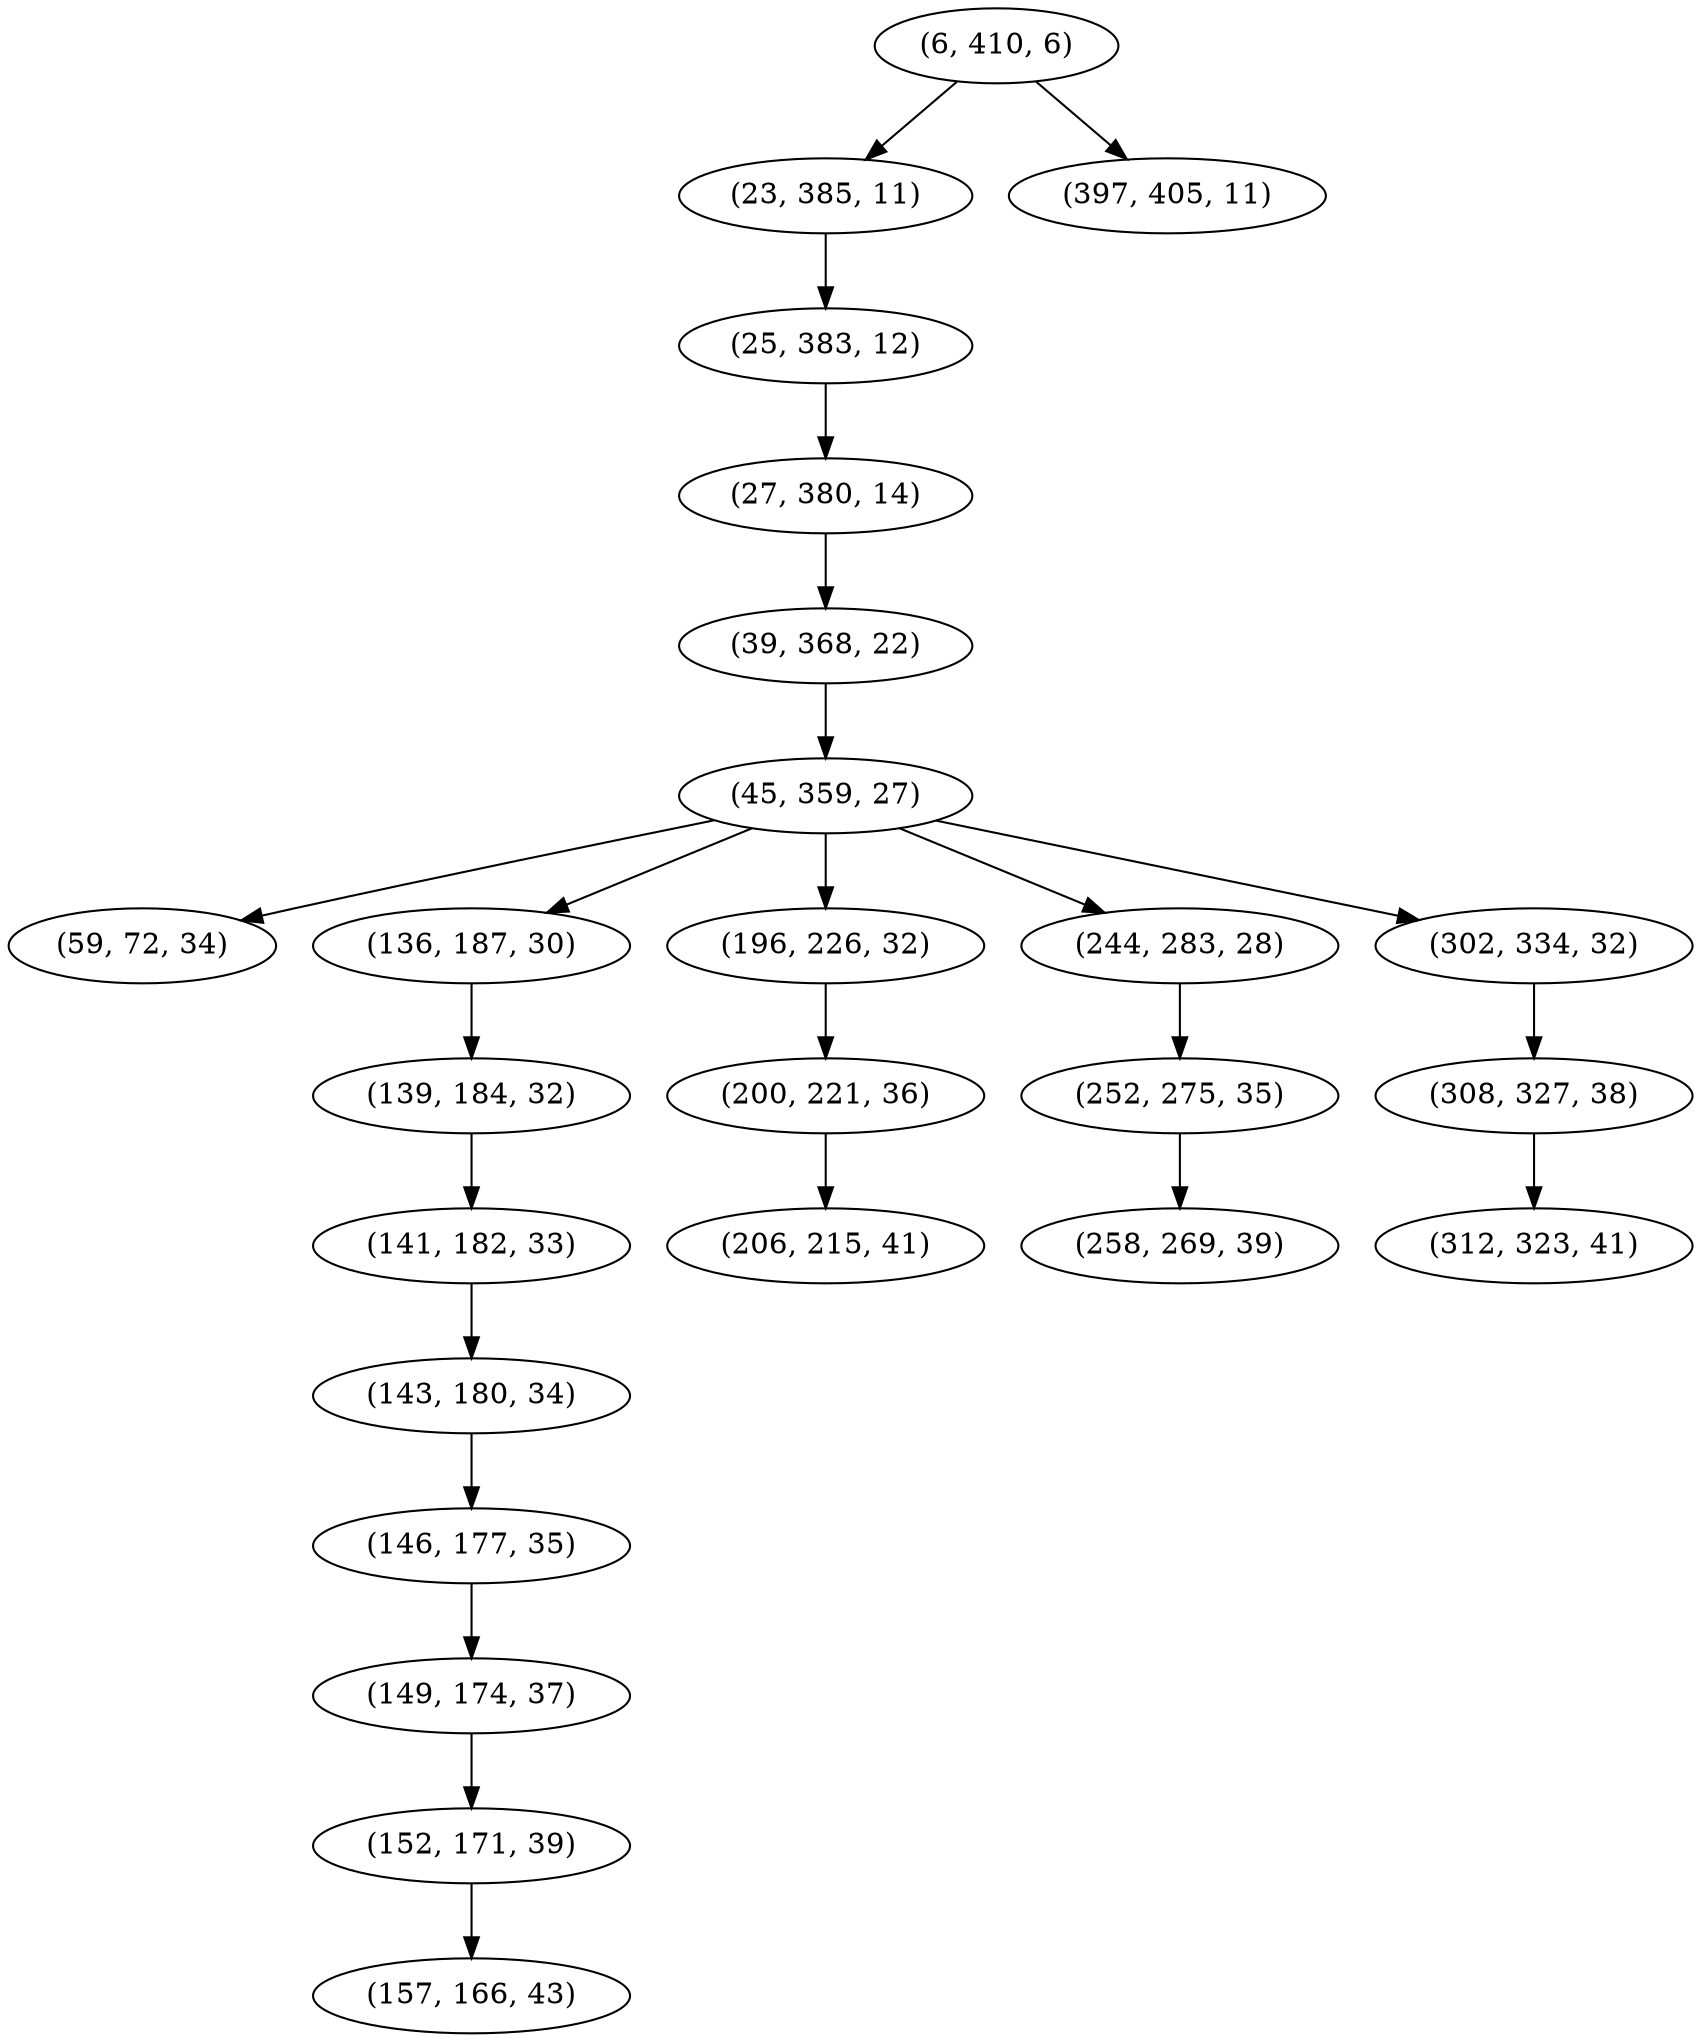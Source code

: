 digraph tree {
    "(6, 410, 6)";
    "(23, 385, 11)";
    "(25, 383, 12)";
    "(27, 380, 14)";
    "(39, 368, 22)";
    "(45, 359, 27)";
    "(59, 72, 34)";
    "(136, 187, 30)";
    "(139, 184, 32)";
    "(141, 182, 33)";
    "(143, 180, 34)";
    "(146, 177, 35)";
    "(149, 174, 37)";
    "(152, 171, 39)";
    "(157, 166, 43)";
    "(196, 226, 32)";
    "(200, 221, 36)";
    "(206, 215, 41)";
    "(244, 283, 28)";
    "(252, 275, 35)";
    "(258, 269, 39)";
    "(302, 334, 32)";
    "(308, 327, 38)";
    "(312, 323, 41)";
    "(397, 405, 11)";
    "(6, 410, 6)" -> "(23, 385, 11)";
    "(6, 410, 6)" -> "(397, 405, 11)";
    "(23, 385, 11)" -> "(25, 383, 12)";
    "(25, 383, 12)" -> "(27, 380, 14)";
    "(27, 380, 14)" -> "(39, 368, 22)";
    "(39, 368, 22)" -> "(45, 359, 27)";
    "(45, 359, 27)" -> "(59, 72, 34)";
    "(45, 359, 27)" -> "(136, 187, 30)";
    "(45, 359, 27)" -> "(196, 226, 32)";
    "(45, 359, 27)" -> "(244, 283, 28)";
    "(45, 359, 27)" -> "(302, 334, 32)";
    "(136, 187, 30)" -> "(139, 184, 32)";
    "(139, 184, 32)" -> "(141, 182, 33)";
    "(141, 182, 33)" -> "(143, 180, 34)";
    "(143, 180, 34)" -> "(146, 177, 35)";
    "(146, 177, 35)" -> "(149, 174, 37)";
    "(149, 174, 37)" -> "(152, 171, 39)";
    "(152, 171, 39)" -> "(157, 166, 43)";
    "(196, 226, 32)" -> "(200, 221, 36)";
    "(200, 221, 36)" -> "(206, 215, 41)";
    "(244, 283, 28)" -> "(252, 275, 35)";
    "(252, 275, 35)" -> "(258, 269, 39)";
    "(302, 334, 32)" -> "(308, 327, 38)";
    "(308, 327, 38)" -> "(312, 323, 41)";
}
